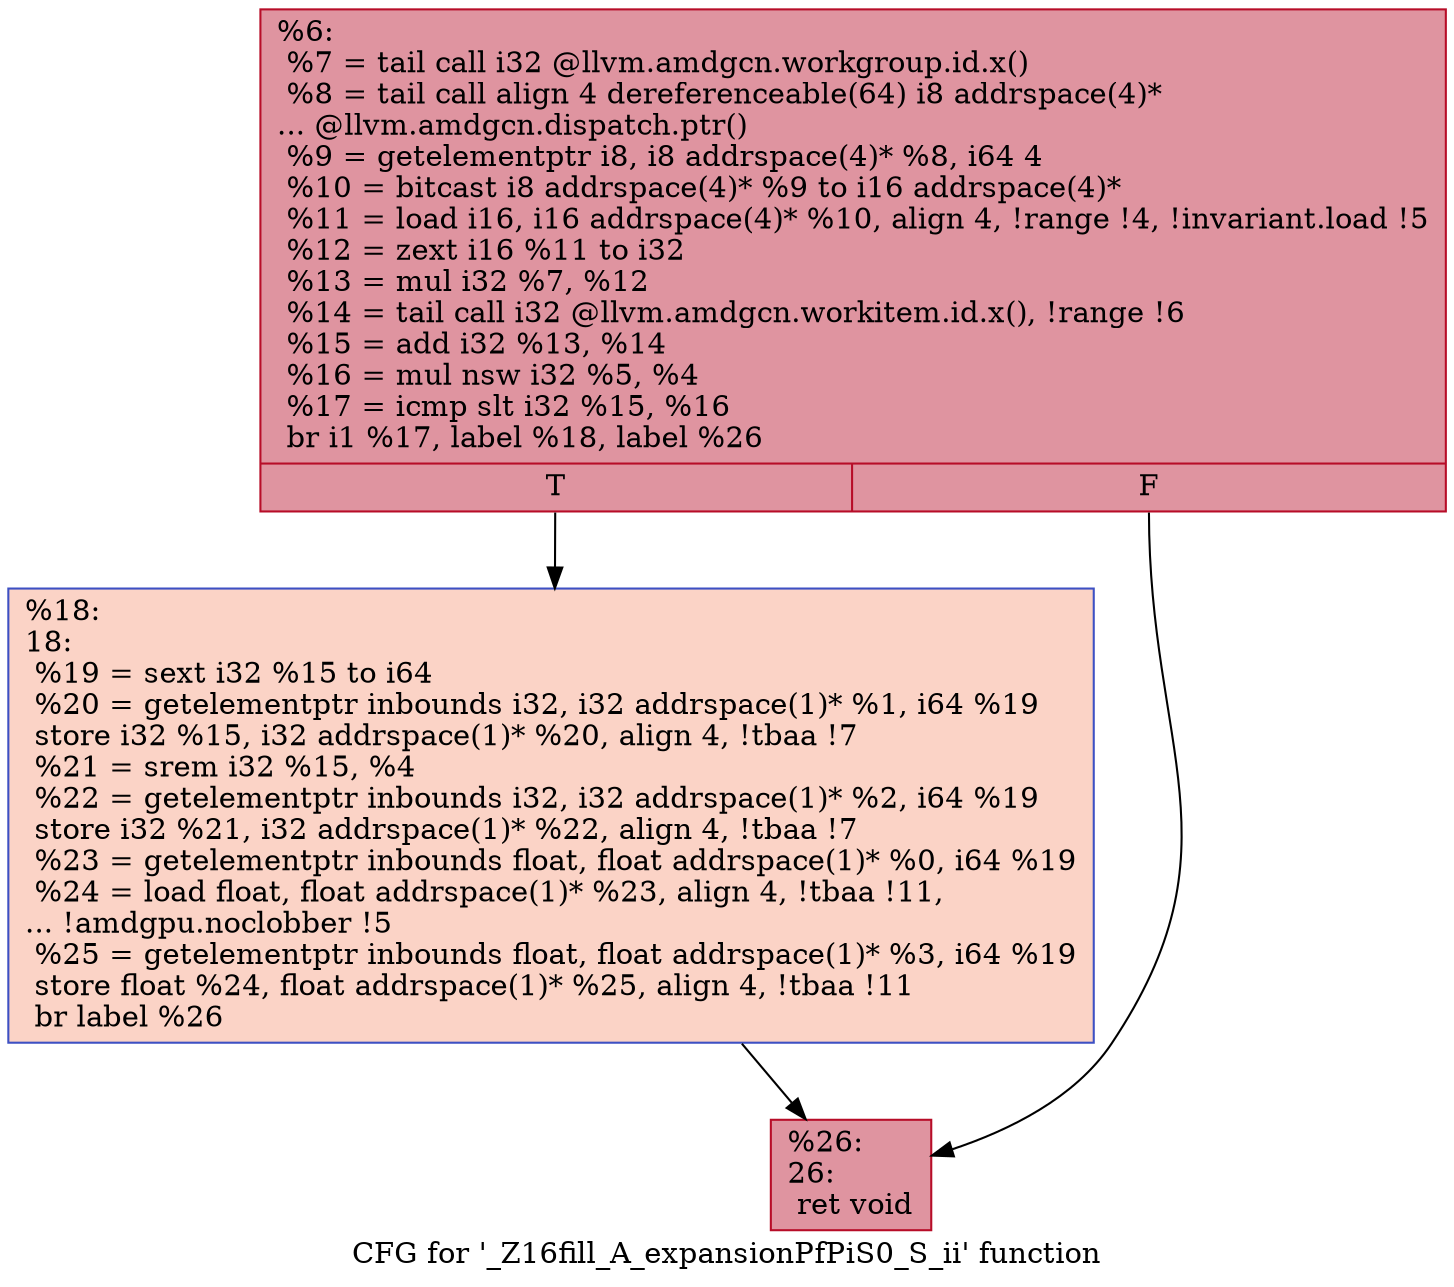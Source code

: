 digraph "CFG for '_Z16fill_A_expansionPfPiS0_S_ii' function" {
	label="CFG for '_Z16fill_A_expansionPfPiS0_S_ii' function";

	Node0x5ecd2a0 [shape=record,color="#b70d28ff", style=filled, fillcolor="#b70d2870",label="{%6:\l  %7 = tail call i32 @llvm.amdgcn.workgroup.id.x()\l  %8 = tail call align 4 dereferenceable(64) i8 addrspace(4)*\l... @llvm.amdgcn.dispatch.ptr()\l  %9 = getelementptr i8, i8 addrspace(4)* %8, i64 4\l  %10 = bitcast i8 addrspace(4)* %9 to i16 addrspace(4)*\l  %11 = load i16, i16 addrspace(4)* %10, align 4, !range !4, !invariant.load !5\l  %12 = zext i16 %11 to i32\l  %13 = mul i32 %7, %12\l  %14 = tail call i32 @llvm.amdgcn.workitem.id.x(), !range !6\l  %15 = add i32 %13, %14\l  %16 = mul nsw i32 %5, %4\l  %17 = icmp slt i32 %15, %16\l  br i1 %17, label %18, label %26\l|{<s0>T|<s1>F}}"];
	Node0x5ecd2a0:s0 -> Node0x5ecf280;
	Node0x5ecd2a0:s1 -> Node0x5ecf310;
	Node0x5ecf280 [shape=record,color="#3d50c3ff", style=filled, fillcolor="#f59c7d70",label="{%18:\l18:                                               \l  %19 = sext i32 %15 to i64\l  %20 = getelementptr inbounds i32, i32 addrspace(1)* %1, i64 %19\l  store i32 %15, i32 addrspace(1)* %20, align 4, !tbaa !7\l  %21 = srem i32 %15, %4\l  %22 = getelementptr inbounds i32, i32 addrspace(1)* %2, i64 %19\l  store i32 %21, i32 addrspace(1)* %22, align 4, !tbaa !7\l  %23 = getelementptr inbounds float, float addrspace(1)* %0, i64 %19\l  %24 = load float, float addrspace(1)* %23, align 4, !tbaa !11,\l... !amdgpu.noclobber !5\l  %25 = getelementptr inbounds float, float addrspace(1)* %3, i64 %19\l  store float %24, float addrspace(1)* %25, align 4, !tbaa !11\l  br label %26\l}"];
	Node0x5ecf280 -> Node0x5ecf310;
	Node0x5ecf310 [shape=record,color="#b70d28ff", style=filled, fillcolor="#b70d2870",label="{%26:\l26:                                               \l  ret void\l}"];
}
